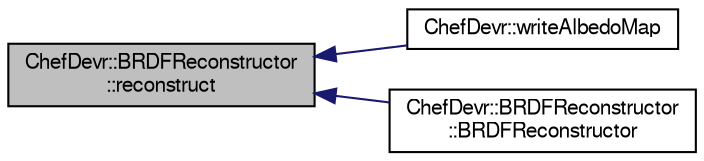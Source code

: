digraph "ChefDevr::BRDFReconstructor::reconstruct"
{
  edge [fontname="FreeSans",fontsize="10",labelfontname="FreeSans",labelfontsize="10"];
  node [fontname="FreeSans",fontsize="10",shape=record];
  rankdir="LR";
  Node1 [label="ChefDevr::BRDFReconstructor\l::reconstruct",height=0.2,width=0.4,color="black", fillcolor="grey75", style="filled", fontcolor="black"];
  Node1 -> Node2 [dir="back",color="midnightblue",fontsize="10",style="solid",fontname="FreeSans"];
  Node2 [label="ChefDevr::writeAlbedoMap",height=0.2,width=0.4,color="black", fillcolor="white", style="filled",URL="$namespace_chef_devr.html#a9fb03dec05ff560a5cba36e62c6cc94d",tooltip="Writes the image of the latent space on the disk. "];
  Node1 -> Node3 [dir="back",color="midnightblue",fontsize="10",style="solid",fontname="FreeSans"];
  Node3 [label="ChefDevr::BRDFReconstructor\l::BRDFReconstructor",height=0.2,width=0.4,color="black", fillcolor="white", style="filled",URL="$class_chef_devr_1_1_b_r_d_f_reconstructor.html#a1ed6791211bfae642004b3ec56fe5f3f",tooltip="Constructor of the class. "];
}
